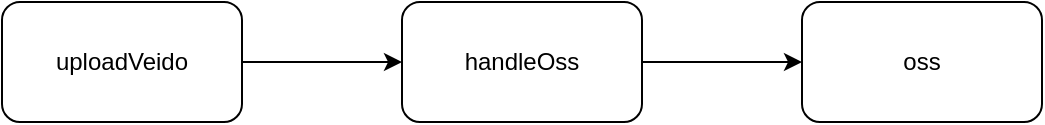 <mxfile version="24.7.16">
  <diagram name="第 1 页" id="XircGbUUYUH0vBDwF7p0">
    <mxGraphModel dx="1247" dy="783" grid="1" gridSize="10" guides="1" tooltips="1" connect="1" arrows="1" fold="1" page="1" pageScale="1" pageWidth="827" pageHeight="1169" math="0" shadow="0">
      <root>
        <mxCell id="0" />
        <mxCell id="1" parent="0" />
        <mxCell id="eI2JQ8lXm7SNjlIwLPsd-4" style="edgeStyle=orthogonalEdgeStyle;rounded=0;orthogonalLoop=1;jettySize=auto;html=1;entryX=0;entryY=0.5;entryDx=0;entryDy=0;" edge="1" parent="1" source="eI2JQ8lXm7SNjlIwLPsd-1" target="eI2JQ8lXm7SNjlIwLPsd-2">
          <mxGeometry relative="1" as="geometry" />
        </mxCell>
        <mxCell id="eI2JQ8lXm7SNjlIwLPsd-1" value="uploadVeido" style="rounded=1;whiteSpace=wrap;html=1;" vertex="1" parent="1">
          <mxGeometry x="80" y="200" width="120" height="60" as="geometry" />
        </mxCell>
        <mxCell id="eI2JQ8lXm7SNjlIwLPsd-5" style="edgeStyle=orthogonalEdgeStyle;rounded=0;orthogonalLoop=1;jettySize=auto;html=1;entryX=0;entryY=0.5;entryDx=0;entryDy=0;" edge="1" parent="1" source="eI2JQ8lXm7SNjlIwLPsd-2" target="eI2JQ8lXm7SNjlIwLPsd-3">
          <mxGeometry relative="1" as="geometry" />
        </mxCell>
        <mxCell id="eI2JQ8lXm7SNjlIwLPsd-2" value="handleOss" style="rounded=1;whiteSpace=wrap;html=1;" vertex="1" parent="1">
          <mxGeometry x="280" y="200" width="120" height="60" as="geometry" />
        </mxCell>
        <mxCell id="eI2JQ8lXm7SNjlIwLPsd-3" value="oss" style="rounded=1;whiteSpace=wrap;html=1;" vertex="1" parent="1">
          <mxGeometry x="480" y="200" width="120" height="60" as="geometry" />
        </mxCell>
      </root>
    </mxGraphModel>
  </diagram>
</mxfile>
